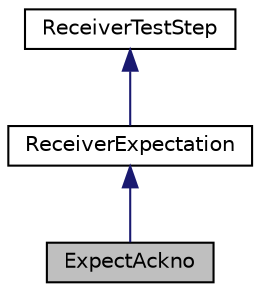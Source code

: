digraph "ExpectAckno"
{
 // LATEX_PDF_SIZE
  edge [fontname="Helvetica",fontsize="10",labelfontname="Helvetica",labelfontsize="10"];
  node [fontname="Helvetica",fontsize="10",shape=record];
  Node1 [label="ExpectAckno",height=0.2,width=0.4,color="black", fillcolor="grey75", style="filled", fontcolor="black",tooltip=" "];
  Node2 -> Node1 [dir="back",color="midnightblue",fontsize="10",style="solid",fontname="Helvetica"];
  Node2 [label="ReceiverExpectation",height=0.2,width=0.4,color="black", fillcolor="white", style="filled",URL="$structReceiverExpectation.html",tooltip=" "];
  Node3 -> Node2 [dir="back",color="midnightblue",fontsize="10",style="solid",fontname="Helvetica"];
  Node3 [label="ReceiverTestStep",height=0.2,width=0.4,color="black", fillcolor="white", style="filled",URL="$structReceiverTestStep.html",tooltip=" "];
}
